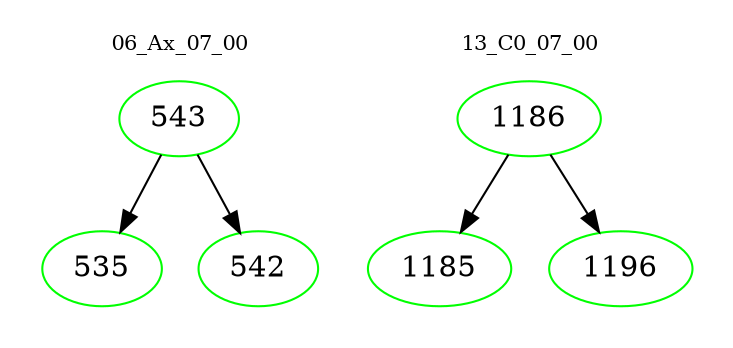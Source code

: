 digraph{
subgraph cluster_0 {
color = white
label = "06_Ax_07_00";
fontsize=10;
T0_543 [label="543", color="green"]
T0_543 -> T0_535 [color="black"]
T0_535 [label="535", color="green"]
T0_543 -> T0_542 [color="black"]
T0_542 [label="542", color="green"]
}
subgraph cluster_1 {
color = white
label = "13_C0_07_00";
fontsize=10;
T1_1186 [label="1186", color="green"]
T1_1186 -> T1_1185 [color="black"]
T1_1185 [label="1185", color="green"]
T1_1186 -> T1_1196 [color="black"]
T1_1196 [label="1196", color="green"]
}
}
